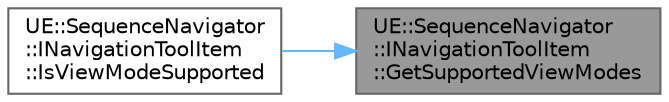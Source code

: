 digraph "UE::SequenceNavigator::INavigationToolItem::GetSupportedViewModes"
{
 // INTERACTIVE_SVG=YES
 // LATEX_PDF_SIZE
  bgcolor="transparent";
  edge [fontname=Helvetica,fontsize=10,labelfontname=Helvetica,labelfontsize=10];
  node [fontname=Helvetica,fontsize=10,shape=box,height=0.2,width=0.4];
  rankdir="RL";
  Node1 [id="Node000001",label="UE::SequenceNavigator\l::INavigationToolItem\l::GetSupportedViewModes",height=0.2,width=0.4,color="gray40", fillcolor="grey60", style="filled", fontcolor="black",tooltip="Gets the View Modes that this Item Supports."];
  Node1 -> Node2 [id="edge1_Node000001_Node000002",dir="back",color="steelblue1",style="solid",tooltip=" "];
  Node2 [id="Node000002",label="UE::SequenceNavigator\l::INavigationToolItem\l::IsViewModeSupported",height=0.2,width=0.4,color="grey40", fillcolor="white", style="filled",URL="$de/d6f/classUE_1_1SequenceNavigator_1_1INavigationToolItem.html#a5201b6e1b2f359411522326437f49fb0",tooltip="Whether this Item should be visualized in the given View Mode, for the given Navigation Tool View."];
}
